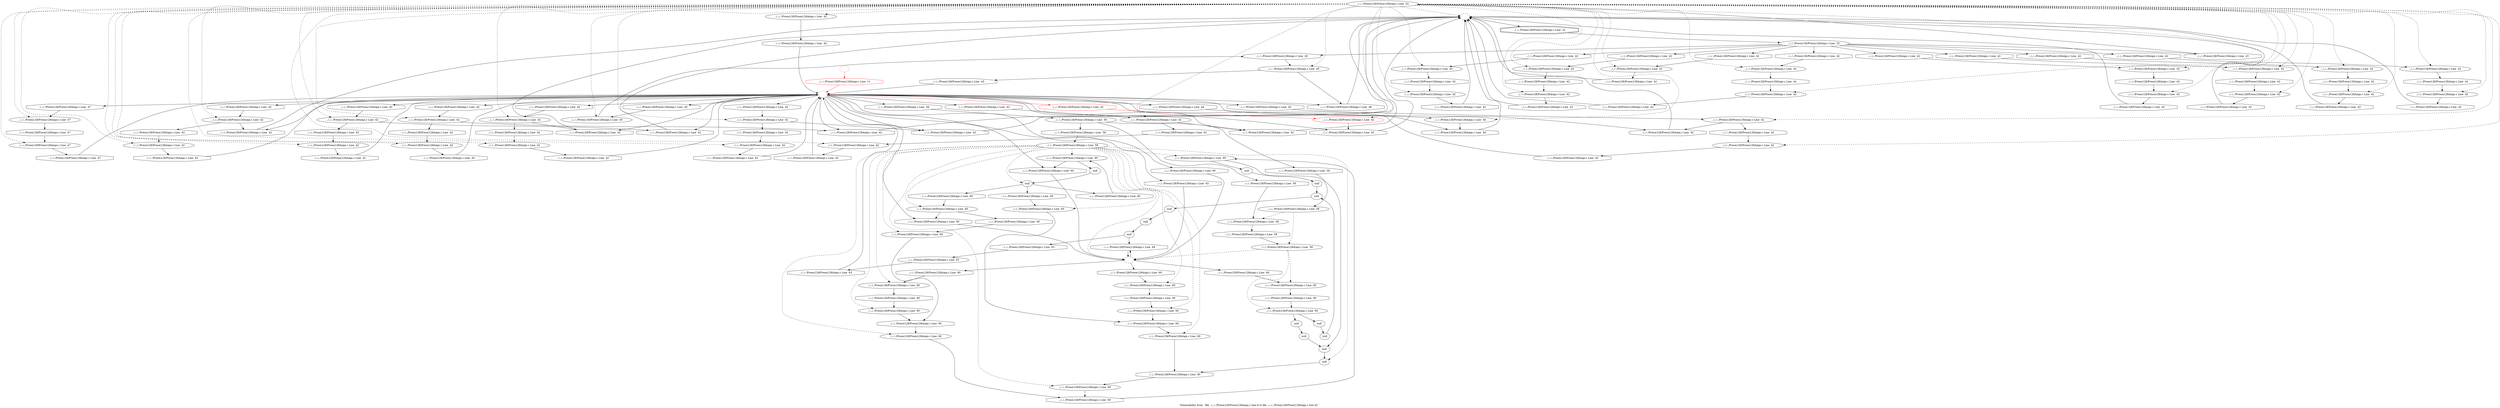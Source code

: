 digraph "Vulnerability from 'file ../../../Preon128/Preon128A/api.c line 8 to file ../../../Preon128/Preon128A/api.c line 42 '  "{
label="Vulnerability from  'file ../../../Preon128/Preon128A/api.c line 8 to file ../../../Preon128/Preon128A/api.c line 42 ' ";
node_1666[shape=ellipse,style=solid,label="../../../Preon128/Preon128A/api.c Line  23"]
node_1663[shape=ellipse,style=dashed,label=""]
"node_1666"->"node_1663" [style=dashed]
node_1679[shape=ellipse,style=solid,label="../../../Preon128/Preon128A/api.c Line  42"]
"node_1666"->"node_1679" [style=dashed]
node_1681[shape=ellipse,style=solid,label="../../../Preon128/Preon128A/api.c Line  42"]
"node_1666"->"node_1681" [style=dashed]
node_1765[shape=ellipse,style=solid,label="../../../Preon128/Preon128A/api.c Line  47"]
"node_1666"->"node_1765" [style=dashed]
node_1722[shape=ellipse,style=solid,label="../../../Preon128/Preon128A/api.c Line  42"]
"node_1666"->"node_1722" [style=dashed]
node_1670[shape=ellipse,style=solid,label="../../../Preon128/Preon128A/api.c Line  42"]
"node_1666"->"node_1670" [style=dashed]
node_1754[shape=ellipse,style=solid,label="../../../Preon128/Preon128A/api.c Line  44"]
"node_1666"->"node_1754" [style=dashed]
node_1724[shape=ellipse,style=solid,label="../../../Preon128/Preon128A/api.c Line  42"]
"node_1666"->"node_1724" [style=dashed]
node_1726[shape=ellipse,style=solid,label="../../../Preon128/Preon128A/api.c Line  42"]
"node_1666"->"node_1726" [style=dashed]
node_1739[shape=ellipse,style=solid,label="../../../Preon128/Preon128A/api.c Line  42"]
"node_1666"->"node_1739" [style=dashed]
node_1715[shape=ellipse,style=solid,label="../../../Preon128/Preon128A/api.c Line  42"]
"node_1666"->"node_1715" [style=dashed]
node_1728[shape=ellipse,style=solid,label="../../../Preon128/Preon128A/api.c Line  42"]
"node_1666"->"node_1728" [style=dashed]
node_1704[shape=ellipse,style=solid,label="../../../Preon128/Preon128A/api.c Line  42"]
"node_1666"->"node_1704" [style=dashed]
node_1757[shape=ellipse,style=solid,label="../../../Preon128/Preon128A/api.c Line  45"]
"node_1666"->"node_1757" [style=dashed]
node_1759[shape=ellipse,style=solid,label="../../../Preon128/Preon128A/api.c Line  45"]
"node_1666"->"node_1759" [style=dashed]
node_1706[shape=ellipse,style=solid,label="../../../Preon128/Preon128A/api.c Line  42"]
"node_1666"->"node_1706" [style=dashed]
node_1763[shape=ellipse,style=solid,label="../../../Preon128/Preon128A/api.c Line  47"]
"node_1666"->"node_1763" [style=dashed]
node_1694[shape=ellipse,style=solid,label="../../../Preon128/Preon128A/api.c Line  42"]
"node_1666"->"node_1694" [style=dashed]
node_1748[shape=ellipse,style=solid,label="../../../Preon128/Preon128A/api.c Line  42", color=red]
"node_1666"->"node_1748" [style=dashed]
node_1672[shape=ellipse,style=solid,label="../../../Preon128/Preon128A/api.c Line  42"]
"node_1666"->"node_1672" [style=dashed]
node_1683[shape=ellipse,style=solid,label="../../../Preon128/Preon128A/api.c Line  42"]
"node_1666"->"node_1683" [style=dashed]
node_1746[shape=ellipse,style=solid,label="../../../Preon128/Preon128A/api.c Line  42"]
"node_1666"->"node_1746" [style=dashed]
node_1713[shape=ellipse,style=solid,label="../../../Preon128/Preon128A/api.c Line  42"]
"node_1666"->"node_1713" [style=dashed]
node_1717[shape=ellipse,style=solid,label="../../../Preon128/Preon128A/api.c Line  42"]
"node_1666"->"node_1717" [style=dashed]
node_1701[shape=ellipse,style=solid,label="../../../Preon128/Preon128A/api.c Line  42"]
"node_1666"->"node_1701" [style=dashed]
node_1733[shape=ellipse,style=solid,label="../../../Preon128/Preon128A/api.c Line  42"]
"node_1666"->"node_1733" [style=dashed]
node_1735[shape=ellipse,style=solid,label="../../../Preon128/Preon128A/api.c Line  42"]
"node_1666"->"node_1735" [style=dashed]
node_1692[shape=ellipse,style=solid,label="../../../Preon128/Preon128A/api.c Line  42"]
"node_1666"->"node_1692" [style=dashed]
node_1677[shape=ellipse,style=solid,label="../../../Preon128/Preon128A/api.c Line  42"]
"node_1666"->"node_1677" [style=dashed]
node_1711[shape=ellipse,style=solid,label="../../../Preon128/Preon128A/api.c Line  42"]
"node_1666"->"node_1711" [style=dashed]
node_1690[shape=ellipse,style=solid,label="../../../Preon128/Preon128A/api.c Line  42"]
"node_1666"->"node_1690" [style=dashed]
node_1750[shape=ellipse,style=solid,label="../../../Preon128/Preon128A/api.c Line  42"]
"node_1666"->"node_1750" [style=dashed]
node_1737[shape=ellipse,style=solid,label="../../../Preon128/Preon128A/api.c Line  42"]
"node_1666"->"node_1737" [style=dashed]
node_1699[shape=ellipse,style=solid,label="../../../Preon128/Preon128A/api.c Line  42"]
"node_1666"->"node_1699" [style=dashed]
node_1668[shape=ellipse,style=solid,label="../../../Preon128/Preon128A/api.c Line  42"]
"node_1666"->"node_1668" [style=dashed]
node_1688[shape=ellipse,style=solid,label="../../../Preon128/Preon128A/api.c Line  42"]
"node_1666"->"node_1688" [style=dashed]
node_1744[shape=ellipse,style=solid,label="../../../Preon128/Preon128A/api.c Line  42"]
"node_1666"->"node_1744" [style=dashed]
node_1665[shape=doubleoctagon,style=solid,label="../../../Preon128/Preon128A/api.c Line  22"]
node_1664[shape=ellipse,style=solid,label="../../../Preon128/Preon128A/api.c Line  22"]
"node_1665"->"node_1664"
node_1723[shape=octagon,style=solid,label="../../../Preon128/Preon128A/api.c Line  42"]
"node_1664"->"node_1723"
node_1712[shape=octagon,style=solid,label="../../../Preon128/Preon128A/api.c Line  42"]
"node_1664"->"node_1712"
node_1700[shape=octagon,style=solid,label="../../../Preon128/Preon128A/api.c Line  42"]
"node_1664"->"node_1700"
node_1760[shape=octagon,style=solid,label="../../../Preon128/Preon128A/api.c Line  45"]
"node_1664"->"node_1760"
node_1689[shape=octagon,style=solid,label="../../../Preon128/Preon128A/api.c Line  42"]
"node_1664"->"node_1689"
node_1669[shape=octagon,style=solid,label="../../../Preon128/Preon128A/api.c Line  42"]
"node_1664"->"node_1669"
node_1745[shape=octagon,style=solid,label="../../../Preon128/Preon128A/api.c Line  42"]
"node_1664"->"node_1745"
node_1734[shape=octagon,style=solid,label="../../../Preon128/Preon128A/api.c Line  42"]
"node_1664"->"node_1734"
node_1678[shape=octagon,style=solid,label="../../../Preon128/Preon128A/api.c Line  42"]
"node_1664"->"node_1678"
node_1667[shape=octagon,style=solid,label="../../../Preon128/Preon128A/api.c Line  23"]
"node_1664"->"node_1667"
"node_1663"->"node_1665"
node_1662[shape=octagon,style=solid,label="../../../Preon128/Preon128A/api.c Line  11", color=red]
node_1661[shape=ellipse,style=dashed,label="", color=red]
"node_1662"->"node_1661" [color=red]
node_1671[shape=octagon,style=solid,label="../../../Preon128/Preon128A/api.c Line  42"]
"node_1661"->"node_1671"
node_1720[shape=octagon,style=solid,label="../../../Preon128/Preon128A/api.c Line  42"]
"node_1661"->"node_1720"
node_1764[shape=octagon,style=solid,label="../../../Preon128/Preon128A/api.c Line  47"]
"node_1661"->"node_1764"
node_1693[shape=octagon,style=solid,label="../../../Preon128/Preon128A/api.c Line  42"]
"node_1661"->"node_1693"
node_1705[shape=octagon,style=solid,label="../../../Preon128/Preon128A/api.c Line  42"]
"node_1661"->"node_1705"
node_1682[shape=octagon,style=solid,label="../../../Preon128/Preon128A/api.c Line  42"]
"node_1661"->"node_1682"
node_1716[shape=octagon,style=solid,label="../../../Preon128/Preon128A/api.c Line  42"]
"node_1661"->"node_1716"
node_1675[shape=octagon,style=solid,label="../../../Preon128/Preon128A/api.c Line  42"]
"node_1661"->"node_1675"
node_1727[shape=octagon,style=solid,label="../../../Preon128/Preon128A/api.c Line  42"]
"node_1661"->"node_1727"
node_1768[shape=octagon,style=solid,label="../../../Preon128/Preon128A/api.c Line  56"]
"node_1661"->"node_1768"
node_1755[shape=octagon,style=solid,label="../../../Preon128/Preon128A/api.c Line  44"]
"node_1661"->"node_1755"
node_1756[shape=octagon,style=solid,label="../../../Preon128/Preon128A/api.c Line  44"]
"node_1661"->"node_1756"
node_1758[shape=octagon,style=solid,label="../../../Preon128/Preon128A/api.c Line  45"]
"node_1661"->"node_1758"
node_1823[shape=octagon,style=solid,label="../../../Preon128/Preon128A/api.c Line  62"]
"node_1661"->"node_1823"
node_1762[shape=octagon,style=solid,label="../../../Preon128/Preon128A/api.c Line  46"]
"node_1661"->"node_1762"
node_1731[shape=octagon,style=solid,label="../../../Preon128/Preon128A/api.c Line  42"]
"node_1661"->"node_1731"
node_1797[shape=octagon,style=solid,label="../../../Preon128/Preon128A/api.c Line  60"]
"node_1661"->"node_1797"
node_1776[shape=octagon,style=solid,label="../../../Preon128/Preon128A/api.c Line  60"]
"node_1661"->"node_1776"
node_1814[shape=octagon,style=solid,label="../../../Preon128/Preon128A/api.c Line  60"]
"node_1661"->"node_1814"
node_1749[shape=octagon,style=solid,label="../../../Preon128/Preon128A/api.c Line  42", color=red]
"node_1661"->"node_1749" [color=red]
node_1738[shape=octagon,style=solid,label="../../../Preon128/Preon128A/api.c Line  42"]
"node_1661"->"node_1738"
node_1709[shape=octagon,style=solid,label="../../../Preon128/Preon128A/api.c Line  42"]
"node_1661"->"node_1709"
node_1697[shape=octagon,style=solid,label="../../../Preon128/Preon128A/api.c Line  42"]
"node_1661"->"node_1697"
node_1686[shape=octagon,style=solid,label="../../../Preon128/Preon128A/api.c Line  42"]
"node_1661"->"node_1686"
node_1742[shape=octagon,style=solid,label="../../../Preon128/Preon128A/api.c Line  42"]
"node_1661"->"node_1742"
node_1752[shape=octagon,style=solid,label="../../../Preon128/Preon128A/api.c Line  42"]
"node_1661"->"node_1752"
node_1660[shape=ellipse,style=dashed,label="", color=red]
"node_1660"->"node_1662" [color=red]
"node_1671"->"node_1670"
node_1719[shape=octagon,style=solid,label="../../../Preon128/Preon128A/api.c Line  42"]
"node_1719"->"node_1661"
"node_1720"->"node_1663"
node_1687[shape=octagon,style=solid,label="../../../Preon128/Preon128A/api.c Line  42"]
"node_1679"->"node_1687"
node_1684[shape=octagon,style=solid,label="../../../Preon128/Preon128A/api.c Line  42"]
"node_1681"->"node_1684"
"node_1681"->"node_1686"
node_1691[shape=octagon,style=solid,label="../../../Preon128/Preon128A/api.c Line  42"]
"node_1691"->"node_1690"
"node_1764"->"node_1763"
node_1703[shape=octagon,style=solid,label="../../../Preon128/Preon128A/api.c Line  47"]
"node_1765"->"node_1703"
node_1766[shape=octagon,style=solid,label="../../../Preon128/Preon128A/api.c Line  47"]
"node_1766"->"node_1765"
node_1721[shape=octagon,style=solid,label="../../../Preon128/Preon128A/api.c Line  42"]
"node_1721"->"node_1663"
node_1725[shape=octagon,style=solid,label="../../../Preon128/Preon128A/api.c Line  42"]
"node_1722"->"node_1725"
"node_1670"->"node_1675"
node_1673[shape=octagon,style=solid,label="../../../Preon128/Preon128A/api.c Line  42"]
"node_1670"->"node_1673"
node_1753[shape=octagon,style=solid,label="../../../Preon128/Preon128A/api.c Line  42"]
"node_1753"->"node_1663"
"node_1754"->"node_1756"
node_1708[shape=octagon,style=solid,label="../../../Preon128/Preon128A/api.c Line  42"]
"node_1708"->"node_1661"
"node_1723"->"node_1722"
node_1732[shape=octagon,style=solid,label="../../../Preon128/Preon128A/api.c Line  42"]
"node_1724"->"node_1732"
node_1674[shape=octagon,style=solid,label="../../../Preon128/Preon128A/api.c Line  42"]
"node_1674"->"node_1661"
node_1783[shape=ellipse,style=solid,label="null"]
node_1818[shape=octagon,style=solid,label="null"]
"node_1783"->"node_1818"
node_1784[shape=octagon,style=solid,label="null"]
"node_1784"->"node_1783"
node_1785[shape=ellipse,style=solid,label="../../../Preon128/Preon128A/api.c Line  58"]
node_1789[shape=ellipse,style=solid,label="../../../Preon128/Preon128A/api.c Line  60"]
"node_1785"->"node_1789" [style=dashed]
node_1791[shape=ellipse,style=solid,label="../../../Preon128/Preon128A/api.c Line  60"]
"node_1785"->"node_1791" [style=dashed]
node_1793[shape=ellipse,style=solid,label="../../../Preon128/Preon128A/api.c Line  60"]
"node_1785"->"node_1793" [style=dashed]
node_1795[shape=ellipse,style=solid,label="../../../Preon128/Preon128A/api.c Line  60"]
"node_1785"->"node_1795" [style=dashed]
node_1798[shape=ellipse,style=solid,label="../../../Preon128/Preon128A/api.c Line  60"]
"node_1785"->"node_1798" [style=dashed]
node_1804[shape=ellipse,style=solid,label="../../../Preon128/Preon128A/api.c Line  60"]
"node_1785"->"node_1804" [style=dashed]
node_1806[shape=ellipse,style=solid,label="../../../Preon128/Preon128A/api.c Line  60"]
"node_1785"->"node_1806" [style=dashed]
node_1808[shape=ellipse,style=solid,label="../../../Preon128/Preon128A/api.c Line  60"]
"node_1785"->"node_1808" [style=dashed]
node_1810[shape=ellipse,style=solid,label="../../../Preon128/Preon128A/api.c Line  60"]
"node_1785"->"node_1810" [style=dashed]
node_1812[shape=ellipse,style=solid,label="../../../Preon128/Preon128A/api.c Line  60"]
"node_1785"->"node_1812" [style=dashed]
node_1815[shape=ellipse,style=solid,label="../../../Preon128/Preon128A/api.c Line  60"]
"node_1785"->"node_1815" [style=dashed]
node_1817[shape=ellipse,style=solid,label="null"]
"node_1785"->"node_1817" [style=dashed]
node_1800[shape=ellipse,style=solid,label="null"]
"node_1785"->"node_1800" [style=dashed]
node_1802[shape=ellipse,style=solid,label="../../../Preon128/Preon128A/api.c Line  60"]
"node_1785"->"node_1802" [style=dashed]
node_1775[shape=ellipse,style=dashed,label=""]
"node_1785"->"node_1775" [style=dashed]
node_1786[shape=octagon,style=solid,label="../../../Preon128/Preon128A/api.c Line  58"]
"node_1786"->"node_1785"
"node_1693"->"node_1692"
"node_1705"->"node_1704"
"node_1725"->"node_1724"
node_1729[shape=octagon,style=solid,label="../../../Preon128/Preon128A/api.c Line  42"]
"node_1726"->"node_1729"
"node_1726"->"node_1731"
node_1741[shape=octagon,style=solid,label="../../../Preon128/Preon128A/api.c Line  42"]
"node_1739"->"node_1741"
node_1740[shape=octagon,style=solid,label="../../../Preon128/Preon128A/api.c Line  42"]
"node_1740"->"node_1739"
node_1707[shape=octagon,style=solid,label="../../../Preon128/Preon128A/api.c Line  42"]
"node_1707"->"node_1706"
"node_1687"->"node_1663"
"node_1682"->"node_1681"
"node_1712"->"node_1711"
node_1702[shape=octagon,style=solid,label="../../../Preon128/Preon128A/api.c Line  42"]
"node_1702"->"node_1701"
"node_1715"->"node_1720"
node_1718[shape=octagon,style=solid,label="../../../Preon128/Preon128A/api.c Line  42"]
"node_1715"->"node_1718"
"node_1716"->"node_1715"
"node_1700"->"node_1699"
"node_1675"->"node_1663"
"node_1727"->"node_1726"
node_1730[shape=octagon,style=solid,label="../../../Preon128/Preon128A/api.c Line  42"]
"node_1728"->"node_1730"
"node_1704"->"node_1707"
"node_1704"->"node_1709"
node_1767[shape=ellipse,style=solid,label="../../../Preon128/Preon128A/api.c Line  56"]
"node_1767"->"node_1786"
node_1770[shape=octagon,style=solid,label="../../../Preon128/Preon128A/api.c Line  58"]
"node_1767"->"node_1770"
node_1772[shape=octagon,style=solid,label="../../../Preon128/Preon128A/api.c Line  58"]
"node_1767"->"node_1772"
"node_1768"->"node_1767"
node_1769[shape=ellipse,style=solid,label="../../../Preon128/Preon128A/api.c Line  58"]
node_1771[shape=ellipse,style=solid,label="../../../Preon128/Preon128A/api.c Line  58"]
"node_1769"->"node_1771" [style=dashed]
node_1773[shape=ellipse,style=solid,label="../../../Preon128/Preon128A/api.c Line  58"]
"node_1769"->"node_1773" [style=dashed]
"node_1755"->"node_1754"
"node_1756"->"node_1663"
"node_1757"->"node_1760"
"node_1758"->"node_1757"
node_1761[shape=octagon,style=solid,label="../../../Preon128/Preon128A/api.c Line  45"]
"node_1759"->"node_1761"
"node_1759"->"node_1762"
"node_1760"->"node_1759"
"node_1823"->"node_1775"
node_1824[shape=ellipse,style=solid,label="../../../Preon128/Preon128A/api.c Line  63"]
node_1826[shape=octagon,style=solid,label="../../../Preon128/Preon128A/api.c Line  63"]
"node_1824"->"node_1826"
node_1825[shape=octagon,style=solid,label="../../../Preon128/Preon128A/api.c Line  63"]
"node_1825"->"node_1824"
"node_1826"->"node_1661"
node_1827[shape=octagon,style=solid,label="../../../Preon128/Preon128A/api.c Line  64"]
"node_1827"->"node_1775"
"node_1729"->"node_1728"
"node_1730"->"node_1661"
"node_1689"->"node_1688"
"node_1818"->"node_1817"
node_1819[shape=ellipse,style=solid,label="null"]
node_1822[shape=octagon,style=solid,label="null"]
"node_1819"->"node_1822"
node_1820[shape=octagon,style=solid,label="null"]
"node_1820"->"node_1819"
node_1821[shape=ellipse,style=solid,label="null"]
"node_1821"->"node_1825"
"node_1821"->"node_1827"
"node_1822"->"node_1821"
"node_1706"->"node_1708"
"node_1761"->"node_1661"
"node_1762"->"node_1663"
"node_1763"->"node_1766"
"node_1673"->"node_1672"
"node_1731"->"node_1663"
"node_1732"->"node_1663"
node_1696[shape=octagon,style=solid,label="../../../Preon128/Preon128A/api.c Line  42"]
"node_1694"->"node_1696"
node_1747[shape=octagon,style=solid,label="../../../Preon128/Preon128A/api.c Line  42"]
"node_1747"->"node_1746"
"node_1748"->"node_1752"
"node_1672"->"node_1674"
node_1685[shape=octagon,style=solid,label="../../../Preon128/Preon128A/api.c Line  42"]
"node_1683"->"node_1685"
"node_1684"->"node_1683"
"node_1669"->"node_1668"
node_1779[shape=ellipse,style=solid,label="../../../Preon128/Preon128A/api.c Line  60"]
"node_1779"->"node_1784"
node_1782[shape=octagon,style=solid,label="null"]
"node_1779"->"node_1782"
node_1780[shape=octagon,style=solid,label="../../../Preon128/Preon128A/api.c Line  60"]
"node_1780"->"node_1779"
node_1781[shape=ellipse,style=solid,label="null"]
"node_1781"->"node_1820"
"node_1782"->"node_1781"
"node_1745"->"node_1744"
"node_1746"->"node_1753"
node_1695[shape=octagon,style=solid,label="../../../Preon128/Preon128A/api.c Line  42"]
"node_1695"->"node_1694"
node_1787[shape=ellipse,style=solid,label="null"]
"node_1787"->"node_1820"
node_1788[shape=octagon,style=solid,label="null"]
"node_1788"->"node_1787"
"node_1789"->"node_1818"
"node_1789"->"node_1788"
node_1790[shape=octagon,style=solid,label="../../../Preon128/Preon128A/api.c Line  60"]
"node_1790"->"node_1789"
"node_1791"->"node_1790"
node_1792[shape=octagon,style=solid,label="../../../Preon128/Preon128A/api.c Line  60"]
"node_1792"->"node_1791"
"node_1793"->"node_1792"
node_1794[shape=octagon,style=solid,label="../../../Preon128/Preon128A/api.c Line  60"]
"node_1794"->"node_1793"
"node_1795"->"node_1794"
node_1796[shape=octagon,style=solid,label="../../../Preon128/Preon128A/api.c Line  60"]
"node_1796"->"node_1795"
"node_1797"->"node_1775"
"node_1798"->"node_1797"
node_1801[shape=octagon,style=solid,label="null"]
"node_1798"->"node_1801"
node_1676[shape=octagon,style=solid,label="../../../Preon128/Preon128A/api.c Line  42"]
"node_1676"->"node_1663"
"node_1713"->"node_1721"
"node_1776"->"node_1775"
node_1777[shape=ellipse,style=solid,label="../../../Preon128/Preon128A/api.c Line  60"]
"node_1777"->"node_1780"
node_1778[shape=octagon,style=solid,label="../../../Preon128/Preon128A/api.c Line  60"]
"node_1778"->"node_1777"
"node_1717"->"node_1719"
"node_1718"->"node_1717"
node_1710[shape=octagon,style=solid,label="../../../Preon128/Preon128A/api.c Line  42"]
"node_1701"->"node_1710"
"node_1703"->"node_1661"
"node_1710"->"node_1663"
node_1803[shape=octagon,style=solid,label="../../../Preon128/Preon128A/api.c Line  60"]
"node_1803"->"node_1802"
"node_1804"->"node_1803"
"node_1804"->"node_1814"
node_1805[shape=octagon,style=solid,label="../../../Preon128/Preon128A/api.c Line  60"]
"node_1805"->"node_1804"
"node_1806"->"node_1790"
node_1807[shape=octagon,style=solid,label="../../../Preon128/Preon128A/api.c Line  60"]
"node_1807"->"node_1806"
"node_1808"->"node_1807"
node_1809[shape=octagon,style=solid,label="../../../Preon128/Preon128A/api.c Line  60"]
"node_1809"->"node_1808"
"node_1810"->"node_1809"
node_1811[shape=octagon,style=solid,label="../../../Preon128/Preon128A/api.c Line  60"]
"node_1811"->"node_1810"
"node_1812"->"node_1811"
node_1736[shape=octagon,style=solid,label="../../../Preon128/Preon128A/api.c Line  42"]
"node_1733"->"node_1736"
"node_1734"->"node_1733"
"node_1696"->"node_1661"
node_1743[shape=octagon,style=solid,label="../../../Preon128/Preon128A/api.c Line  42"]
"node_1735"->"node_1743"
"node_1736"->"node_1735"
"node_1692"->"node_1695"
"node_1692"->"node_1697"
node_1813[shape=octagon,style=solid,label="../../../Preon128/Preon128A/api.c Line  60"]
"node_1813"->"node_1812"
"node_1814"->"node_1775"
"node_1815"->"node_1809"
node_1816[shape=octagon,style=solid,label="../../../Preon128/Preon128A/api.c Line  60"]
"node_1816"->"node_1815"
"node_1817"->"node_1807"
node_1680[shape=octagon,style=solid,label="../../../Preon128/Preon128A/api.c Line  42"]
"node_1677"->"node_1680"
node_1714[shape=octagon,style=solid,label="../../../Preon128/Preon128A/api.c Line  42"]
"node_1711"->"node_1714"
"node_1714"->"node_1713"
node_1698[shape=octagon,style=solid,label="../../../Preon128/Preon128A/api.c Line  42"]
"node_1690"->"node_1698"
node_1799[shape=octagon,style=solid,label="../../../Preon128/Preon128A/api.c Line  60"]
"node_1799"->"node_1798"
"node_1800"->"node_1805"
"node_1800"->"node_1816"
"node_1800"->"node_1799"
"node_1801"->"node_1800"
"node_1802"->"node_1792"
"node_1749"->"node_1748" [color=red]
node_1751[shape=octagon,style=solid,label="../../../Preon128/Preon128A/api.c Line  42"]
"node_1750"->"node_1751"
"node_1737"->"node_1740"
"node_1737"->"node_1742"
"node_1738"->"node_1737"
"node_1678"->"node_1677"
"node_1709"->"node_1663"
"node_1667"->"node_1666"
"node_1770"->"node_1769"
node_1774[shape=octagon,style=solid,label="../../../Preon128/Preon128A/api.c Line  58"]
"node_1771"->"node_1774"
"node_1772"->"node_1771"
"node_1699"->"node_1702"
"node_1773"->"node_1779" [style=dashed]
"node_1773"->"node_1777" [style=dashed]
"node_1773"->"node_1775" [style=dashed]
"node_1774"->"node_1773"
"node_1775"->"node_1827"
"node_1775"->"node_1796"
"node_1775"->"node_1778"
"node_1775"->"node_1813"
"node_1697"->"node_1663"
"node_1698"->"node_1663"
"node_1680"->"node_1679"
"node_1686"->"node_1663"
"node_1668"->"node_1676"
"node_1685"->"node_1661"
"node_1688"->"node_1691"
"node_1741"->"node_1661"
"node_1742"->"node_1663"
"node_1743"->"node_1663"
"node_1744"->"node_1747"
"node_1751"->"node_1661"
"node_1752"->"node_1663"
}

